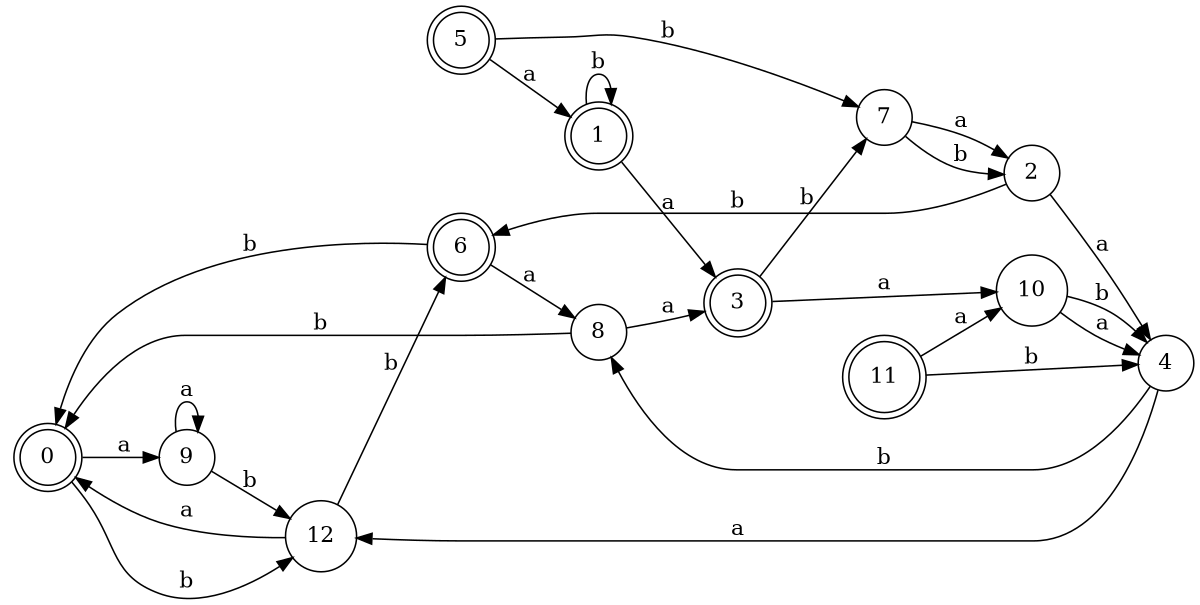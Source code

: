 digraph n11_6 {
__start0 [label="" shape="none"];

rankdir=LR;
size="8,5";

s0 [style="rounded,filled", color="black", fillcolor="white" shape="doublecircle", label="0"];
s1 [style="rounded,filled", color="black", fillcolor="white" shape="doublecircle", label="1"];
s2 [style="filled", color="black", fillcolor="white" shape="circle", label="2"];
s3 [style="rounded,filled", color="black", fillcolor="white" shape="doublecircle", label="3"];
s4 [style="filled", color="black", fillcolor="white" shape="circle", label="4"];
s5 [style="rounded,filled", color="black", fillcolor="white" shape="doublecircle", label="5"];
s6 [style="rounded,filled", color="black", fillcolor="white" shape="doublecircle", label="6"];
s7 [style="filled", color="black", fillcolor="white" shape="circle", label="7"];
s8 [style="filled", color="black", fillcolor="white" shape="circle", label="8"];
s9 [style="filled", color="black", fillcolor="white" shape="circle", label="9"];
s10 [style="filled", color="black", fillcolor="white" shape="circle", label="10"];
s11 [style="rounded,filled", color="black", fillcolor="white" shape="doublecircle", label="11"];
s12 [style="filled", color="black", fillcolor="white" shape="circle", label="12"];
s0 -> s9 [label="a"];
s0 -> s12 [label="b"];
s1 -> s3 [label="a"];
s1 -> s1 [label="b"];
s2 -> s4 [label="a"];
s2 -> s6 [label="b"];
s3 -> s10 [label="a"];
s3 -> s7 [label="b"];
s4 -> s12 [label="a"];
s4 -> s8 [label="b"];
s5 -> s1 [label="a"];
s5 -> s7 [label="b"];
s6 -> s8 [label="a"];
s6 -> s0 [label="b"];
s7 -> s2 [label="a"];
s7 -> s2 [label="b"];
s8 -> s3 [label="a"];
s8 -> s0 [label="b"];
s9 -> s9 [label="a"];
s9 -> s12 [label="b"];
s10 -> s4 [label="a"];
s10 -> s4 [label="b"];
s11 -> s10 [label="a"];
s11 -> s4 [label="b"];
s12 -> s0 [label="a"];
s12 -> s6 [label="b"];

}